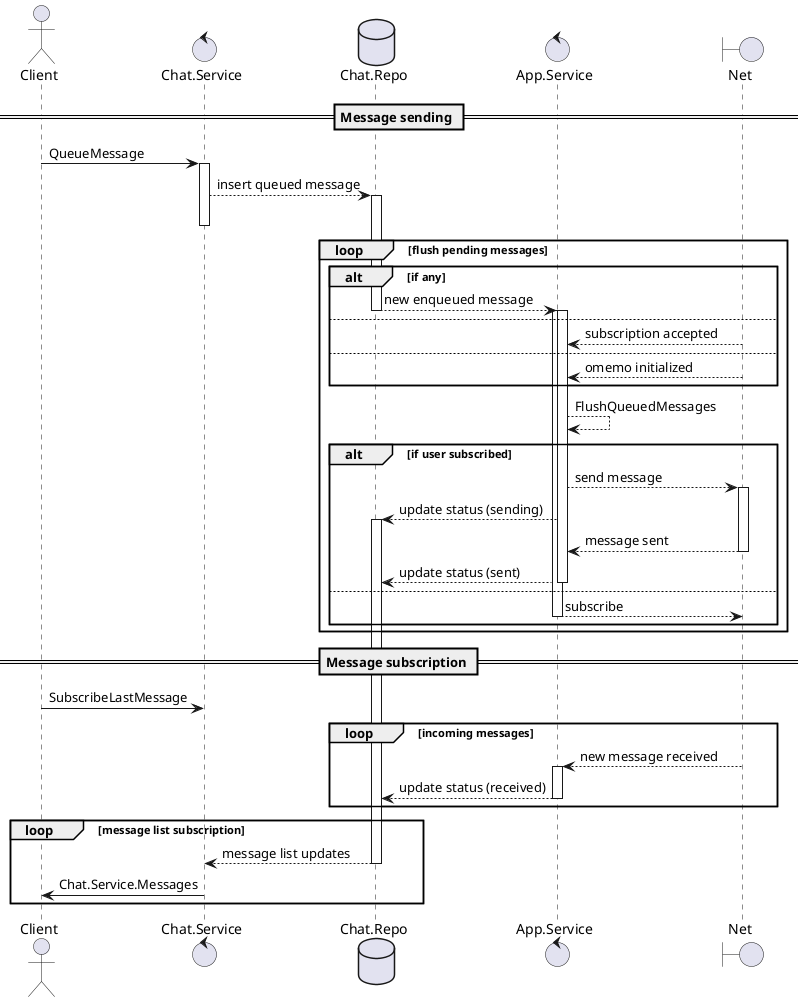 @startuml

actor Client
control Chat.Service
database Chat.Repo
control App.Service
boundary Net

== Message sending ==

Client -> Chat.Service: QueueMessage
activate Chat.Service
Chat.Service --> Chat.Repo: insert queued message
activate Chat.Repo
deactivate Chat.Service
loop flush pending messages
    alt if any
        Chat.Repo --> App.Service: new enqueued message
        deactivate Chat.Repo
        activate App.Service
        activate App.Service
    else
        Net -->  App.Service: subscription accepted
    else
        Net -->  App.Service: omemo initialized
    end
    App.Service --> App.Service: FlushQueuedMessages

    alt if user subscribed
        App.Service --> Net: send message
        activate Net
        App.Service --> Chat.Repo: update status (sending)
        activate Chat.Repo
        App.Service <-- Net: message sent
        deactivate Net
        App.Service --> Chat.Repo: update status (sent)
    else
        deactivate App.Service
        App.Service --> Net: subscribe
        deactivate App.Service
    end
end

== Message subscription ==

Client -> Chat.Service: SubscribeLastMessage

loop incoming messages
    App.Service <-- Net: new message received
    activate App.Service
    App.Service --> Chat.Repo: update status (received)
    deactivate App.Service
end

loop message list subscription
    activate Chat.Service
    Chat.Service <-- Chat.Repo: message list updates
    deactivate Chat.Repo
    Client <- Chat.Service: Chat.Service.Messages
    deactivate Chat.Service
end
@enduml
